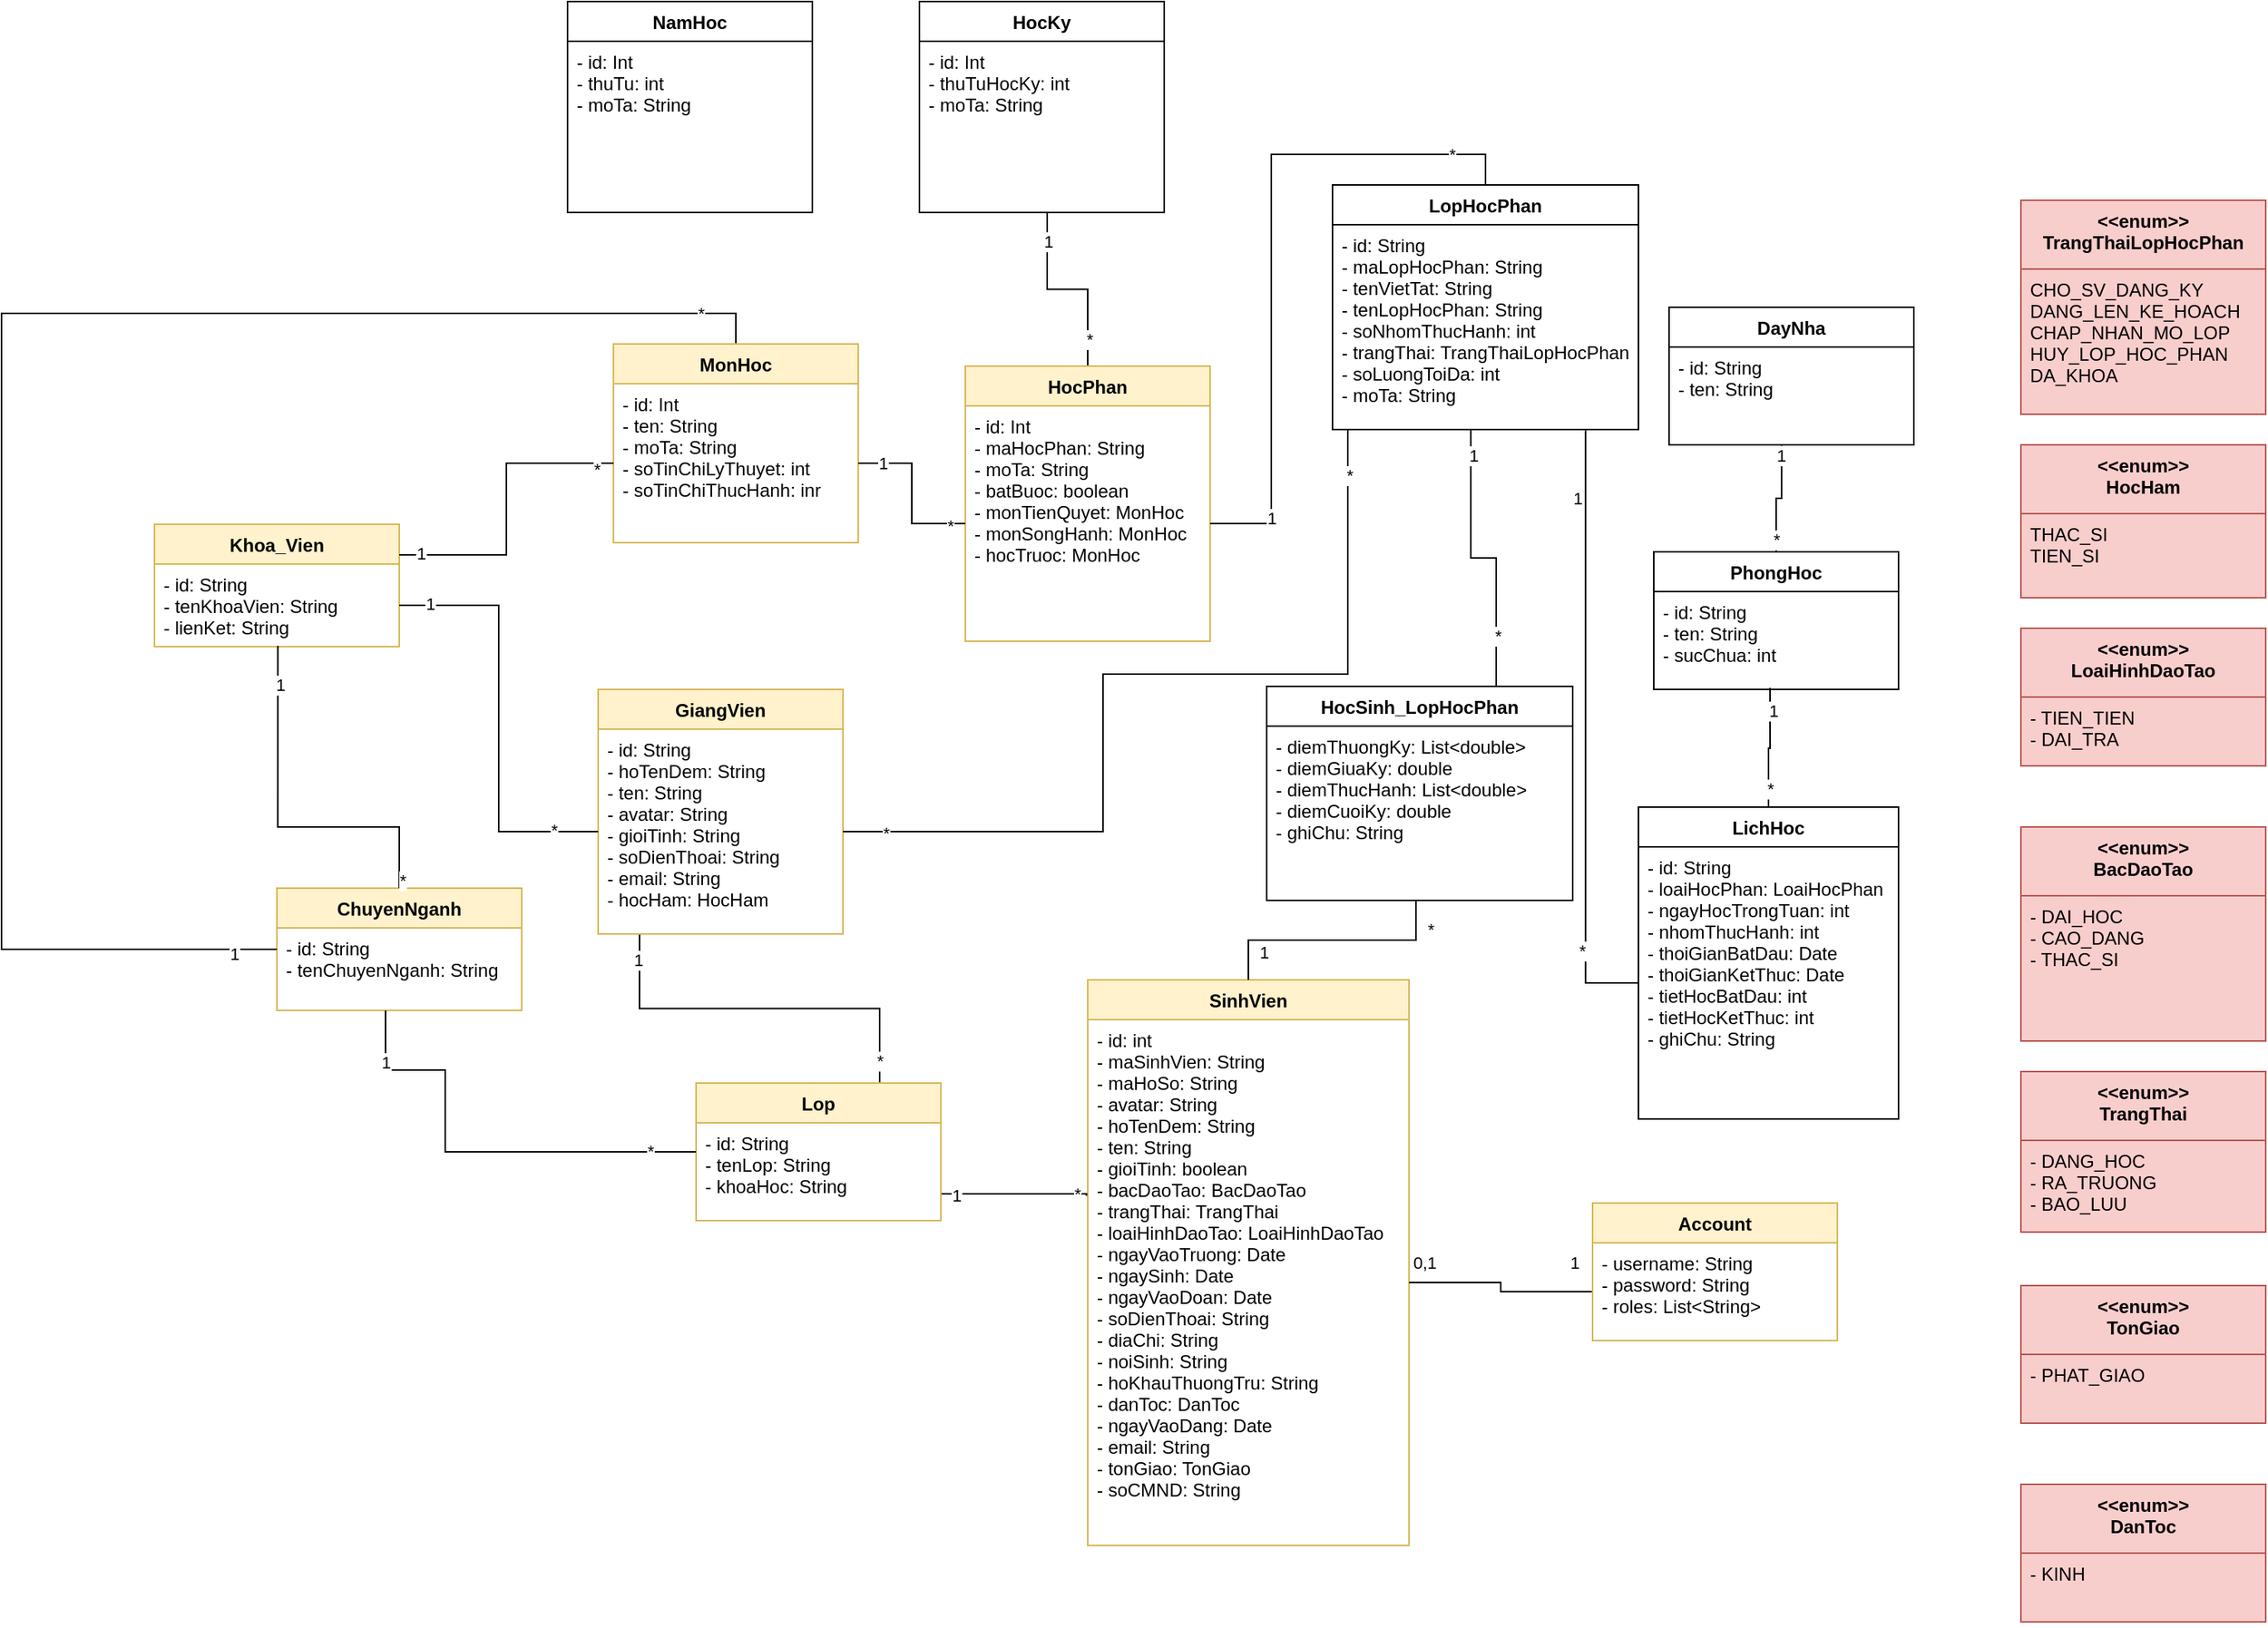 <mxfile version="15.9.6" type="github">
  <diagram id="Yj6DFzL0j5Qf95JARL4s" name="Page-1">
    <mxGraphModel dx="2249" dy="1967" grid="1" gridSize="10" guides="1" tooltips="1" connect="1" arrows="1" fold="1" page="1" pageScale="1" pageWidth="827" pageHeight="1169" math="0" shadow="0">
      <root>
        <mxCell id="0" />
        <mxCell id="1" parent="0" />
        <mxCell id="6rRiFF-nvon5pC7xxNcr-5" value="SinhVien" style="swimlane;fontStyle=1;align=center;verticalAlign=top;childLayout=stackLayout;horizontal=1;startSize=26;horizontalStack=0;resizeParent=1;resizeParentMax=0;resizeLast=0;collapsible=1;marginBottom=0;fillColor=#fff2cc;strokeColor=#d6b656;" parent="1" vertex="1">
          <mxGeometry x="510" y="300" width="210" height="370" as="geometry" />
        </mxCell>
        <mxCell id="6rRiFF-nvon5pC7xxNcr-6" value="- id: int&#xa;- maSinhVien: String&#xa;- maHoSo: String&#xa;- avatar: String&#xa;- hoTenDem: String&#xa;- ten: String&#xa;- gioiTinh: boolean&#xa;- bacDaoTao: BacDaoTao&#xa;- trangThai: TrangThai&#xa;- loaiHinhDaoTao: LoaiHinhDaoTao&#xa;- ngayVaoTruong: Date&#xa;- ngaySinh: Date&#xa;- ngayVaoDoan: Date&#xa;- soDienThoai: String&#xa;- diaChi: String&#xa;- noiSinh: String&#xa;- hoKhauThuongTru: String&#xa;- danToc: DanToc&#xa;- ngayVaoDang: Date&#xa;- email: String&#xa;- tonGiao: TonGiao&#xa;- soCMND: String" style="text;strokeColor=none;fillColor=none;align=left;verticalAlign=top;spacingLeft=4;spacingRight=4;overflow=hidden;rotatable=0;points=[[0,0.5],[1,0.5]];portConstraint=eastwest;" parent="6rRiFF-nvon5pC7xxNcr-5" vertex="1">
          <mxGeometry y="26" width="210" height="344" as="geometry" />
        </mxCell>
        <mxCell id="6rRiFF-nvon5pC7xxNcr-9" value="Khoa_Vien" style="swimlane;fontStyle=1;align=center;verticalAlign=top;childLayout=stackLayout;horizontal=1;startSize=26;horizontalStack=0;resizeParent=1;resizeParentMax=0;resizeLast=0;collapsible=1;marginBottom=0;fillColor=#fff2cc;strokeColor=#d6b656;" parent="1" vertex="1">
          <mxGeometry x="-100" y="2" width="160" height="80" as="geometry" />
        </mxCell>
        <mxCell id="6rRiFF-nvon5pC7xxNcr-10" value="- id: String&#xa;- tenKhoaVien: String&#xa;- lienKet: String" style="text;strokeColor=none;fillColor=none;align=left;verticalAlign=top;spacingLeft=4;spacingRight=4;overflow=hidden;rotatable=0;points=[[0,0.5],[1,0.5]];portConstraint=eastwest;" parent="6rRiFF-nvon5pC7xxNcr-9" vertex="1">
          <mxGeometry y="26" width="160" height="54" as="geometry" />
        </mxCell>
        <mxCell id="6rRiFF-nvon5pC7xxNcr-13" value="ChuyenNganh" style="swimlane;fontStyle=1;align=center;verticalAlign=top;childLayout=stackLayout;horizontal=1;startSize=26;horizontalStack=0;resizeParent=1;resizeParentMax=0;resizeLast=0;collapsible=1;marginBottom=0;fillColor=#fff2cc;strokeColor=#d6b656;" parent="1" vertex="1">
          <mxGeometry x="-20" y="240" width="160" height="80" as="geometry" />
        </mxCell>
        <mxCell id="6rRiFF-nvon5pC7xxNcr-14" value="- id: String&#xa;- tenChuyenNganh: String" style="text;strokeColor=none;fillColor=none;align=left;verticalAlign=top;spacingLeft=4;spacingRight=4;overflow=hidden;rotatable=0;points=[[0,0.5],[1,0.5]];portConstraint=eastwest;" parent="6rRiFF-nvon5pC7xxNcr-13" vertex="1">
          <mxGeometry y="26" width="160" height="54" as="geometry" />
        </mxCell>
        <mxCell id="6rRiFF-nvon5pC7xxNcr-17" style="edgeStyle=orthogonalEdgeStyle;rounded=0;orthogonalLoop=1;jettySize=auto;html=1;endArrow=none;endFill=0;exitX=-0.004;exitY=0.335;exitDx=0;exitDy=0;exitPerimeter=0;" parent="1" source="6rRiFF-nvon5pC7xxNcr-6" target="6rRiFF-nvon5pC7xxNcr-30" edge="1">
          <mxGeometry relative="1" as="geometry">
            <mxPoint x="200" y="440" as="targetPoint" />
            <Array as="points">
              <mxPoint x="509" y="440" />
              <mxPoint x="402" y="440" />
              <mxPoint x="402" y="436" />
            </Array>
          </mxGeometry>
        </mxCell>
        <mxCell id="6rRiFF-nvon5pC7xxNcr-19" value="*" style="edgeLabel;html=1;align=center;verticalAlign=middle;resizable=0;points=[];" parent="6rRiFF-nvon5pC7xxNcr-17" vertex="1" connectable="0">
          <mxGeometry x="-0.831" relative="1" as="geometry">
            <mxPoint as="offset" />
          </mxGeometry>
        </mxCell>
        <mxCell id="6rRiFF-nvon5pC7xxNcr-21" value="1" style="edgeLabel;html=1;align=center;verticalAlign=middle;resizable=0;points=[];" parent="6rRiFF-nvon5pC7xxNcr-17" vertex="1" connectable="0">
          <mxGeometry x="0.798" y="1" relative="1" as="geometry">
            <mxPoint as="offset" />
          </mxGeometry>
        </mxCell>
        <mxCell id="6rRiFF-nvon5pC7xxNcr-18" style="edgeStyle=orthogonalEdgeStyle;rounded=0;orthogonalLoop=1;jettySize=auto;html=1;exitX=0.5;exitY=0;exitDx=0;exitDy=0;endArrow=none;endFill=0;entryX=0.504;entryY=0.991;entryDx=0;entryDy=0;entryPerimeter=0;" parent="1" source="6rRiFF-nvon5pC7xxNcr-13" target="6rRiFF-nvon5pC7xxNcr-10" edge="1">
          <mxGeometry relative="1" as="geometry">
            <mxPoint x="70" y="150" as="targetPoint" />
            <Array as="points">
              <mxPoint x="60" y="200" />
              <mxPoint x="-19" y="200" />
            </Array>
          </mxGeometry>
        </mxCell>
        <mxCell id="6rRiFF-nvon5pC7xxNcr-22" value="1" style="edgeLabel;html=1;align=center;verticalAlign=middle;resizable=0;points=[];" parent="6rRiFF-nvon5pC7xxNcr-18" vertex="1" connectable="0">
          <mxGeometry x="0.785" y="-1" relative="1" as="geometry">
            <mxPoint as="offset" />
          </mxGeometry>
        </mxCell>
        <mxCell id="6rRiFF-nvon5pC7xxNcr-24" value="*" style="edgeLabel;html=1;align=center;verticalAlign=middle;resizable=0;points=[];" parent="6rRiFF-nvon5pC7xxNcr-18" vertex="1" connectable="0">
          <mxGeometry x="-0.884" y="1" relative="1" as="geometry">
            <mxPoint x="3" y="9" as="offset" />
          </mxGeometry>
        </mxCell>
        <mxCell id="6rRiFF-nvon5pC7xxNcr-45" style="edgeStyle=orthogonalEdgeStyle;rounded=0;orthogonalLoop=1;jettySize=auto;html=1;exitX=0.452;exitY=0.999;exitDx=0;exitDy=0;entryX=0.75;entryY=0;entryDx=0;entryDy=0;endArrow=none;endFill=0;exitPerimeter=0;" parent="1" source="6rRiFF-nvon5pC7xxNcr-27" target="6rRiFF-nvon5pC7xxNcr-41" edge="1">
          <mxGeometry relative="1" as="geometry">
            <mxPoint x="778.8" y="-25.012" as="sourcePoint" />
          </mxGeometry>
        </mxCell>
        <mxCell id="6rRiFF-nvon5pC7xxNcr-49" value="*" style="edgeLabel;html=1;align=center;verticalAlign=middle;resizable=0;points=[];" parent="6rRiFF-nvon5pC7xxNcr-45" vertex="1" connectable="0">
          <mxGeometry x="0.635" y="1" relative="1" as="geometry">
            <mxPoint as="offset" />
          </mxGeometry>
        </mxCell>
        <mxCell id="6rRiFF-nvon5pC7xxNcr-51" value="1" style="edgeLabel;html=1;align=center;verticalAlign=middle;resizable=0;points=[];" parent="6rRiFF-nvon5pC7xxNcr-45" vertex="1" connectable="0">
          <mxGeometry x="-0.819" y="1" relative="1" as="geometry">
            <mxPoint as="offset" />
          </mxGeometry>
        </mxCell>
        <mxCell id="6rRiFF-nvon5pC7xxNcr-26" value="LopHocPhan" style="swimlane;fontStyle=1;align=center;verticalAlign=top;childLayout=stackLayout;horizontal=1;startSize=26;horizontalStack=0;resizeParent=1;resizeParentMax=0;resizeLast=0;collapsible=1;marginBottom=0;" parent="1" vertex="1">
          <mxGeometry x="670" y="-220" width="200" height="160" as="geometry" />
        </mxCell>
        <mxCell id="6rRiFF-nvon5pC7xxNcr-27" value="- id: String&#xa;- maLopHocPhan: String&#xa;- tenVietTat: String&#xa;- tenLopHocPhan: String&#xa;- soNhomThucHanh: int&#xa;- trangThai: TrangThaiLopHocPhan&#xa;- soLuongToiDa: int&#xa;- moTa: String" style="text;strokeColor=none;fillColor=none;align=left;verticalAlign=top;spacingLeft=4;spacingRight=4;overflow=hidden;rotatable=0;points=[[0,0.5],[1,0.5]];portConstraint=eastwest;" parent="6rRiFF-nvon5pC7xxNcr-26" vertex="1">
          <mxGeometry y="26" width="200" height="134" as="geometry" />
        </mxCell>
        <mxCell id="6rRiFF-nvon5pC7xxNcr-180" style="edgeStyle=orthogonalEdgeStyle;rounded=0;orthogonalLoop=1;jettySize=auto;html=1;exitX=0.75;exitY=0;exitDx=0;exitDy=0;entryX=0.169;entryY=1.004;entryDx=0;entryDy=0;entryPerimeter=0;endArrow=none;endFill=0;" parent="1" source="6rRiFF-nvon5pC7xxNcr-30" target="6rRiFF-nvon5pC7xxNcr-75" edge="1">
          <mxGeometry relative="1" as="geometry" />
        </mxCell>
        <mxCell id="6rRiFF-nvon5pC7xxNcr-181" value="1" style="edgeLabel;html=1;align=center;verticalAlign=middle;resizable=0;points=[];" parent="6rRiFF-nvon5pC7xxNcr-180" vertex="1" connectable="0">
          <mxGeometry x="0.872" y="1" relative="1" as="geometry">
            <mxPoint as="offset" />
          </mxGeometry>
        </mxCell>
        <mxCell id="6rRiFF-nvon5pC7xxNcr-182" value="*" style="edgeLabel;html=1;align=center;verticalAlign=middle;resizable=0;points=[];" parent="6rRiFF-nvon5pC7xxNcr-180" vertex="1" connectable="0">
          <mxGeometry x="-0.886" relative="1" as="geometry">
            <mxPoint as="offset" />
          </mxGeometry>
        </mxCell>
        <mxCell id="6rRiFF-nvon5pC7xxNcr-30" value="Lop" style="swimlane;fontStyle=1;align=center;verticalAlign=top;childLayout=stackLayout;horizontal=1;startSize=26;horizontalStack=0;resizeParent=1;resizeParentMax=0;resizeLast=0;collapsible=1;marginBottom=0;fillColor=#fff2cc;strokeColor=#d6b656;" parent="1" vertex="1">
          <mxGeometry x="254" y="367.5" width="160" height="90" as="geometry" />
        </mxCell>
        <mxCell id="6rRiFF-nvon5pC7xxNcr-31" value="- id: String&#xa;- tenLop: String&#xa;- khoaHoc: String" style="text;strokeColor=none;fillColor=none;align=left;verticalAlign=top;spacingLeft=4;spacingRight=4;overflow=hidden;rotatable=0;points=[[0,0.5],[1,0.5]];portConstraint=eastwest;" parent="6rRiFF-nvon5pC7xxNcr-30" vertex="1">
          <mxGeometry y="26" width="160" height="64" as="geometry" />
        </mxCell>
        <mxCell id="6rRiFF-nvon5pC7xxNcr-34" style="edgeStyle=orthogonalEdgeStyle;rounded=0;orthogonalLoop=1;jettySize=auto;html=1;endArrow=none;endFill=0;" parent="1" source="6rRiFF-nvon5pC7xxNcr-30" target="6rRiFF-nvon5pC7xxNcr-13" edge="1">
          <mxGeometry relative="1" as="geometry">
            <mxPoint x="70.08" y="323.998" as="targetPoint" />
            <Array as="points">
              <mxPoint x="90" y="413" />
              <mxPoint x="90" y="359" />
              <mxPoint x="51" y="359" />
            </Array>
          </mxGeometry>
        </mxCell>
        <mxCell id="6rRiFF-nvon5pC7xxNcr-62" value="1" style="edgeLabel;html=1;align=center;verticalAlign=middle;resizable=0;points=[];" parent="6rRiFF-nvon5pC7xxNcr-34" vertex="1" connectable="0">
          <mxGeometry x="0.773" relative="1" as="geometry">
            <mxPoint as="offset" />
          </mxGeometry>
        </mxCell>
        <mxCell id="6rRiFF-nvon5pC7xxNcr-63" value="*" style="edgeLabel;html=1;align=center;verticalAlign=middle;resizable=0;points=[];" parent="6rRiFF-nvon5pC7xxNcr-34" vertex="1" connectable="0">
          <mxGeometry x="-0.798" y="-1" relative="1" as="geometry">
            <mxPoint as="offset" />
          </mxGeometry>
        </mxCell>
        <mxCell id="6rRiFF-nvon5pC7xxNcr-41" value="HocSinh_LopHocPhan" style="swimlane;fontStyle=1;align=center;verticalAlign=top;childLayout=stackLayout;horizontal=1;startSize=26;horizontalStack=0;resizeParent=1;resizeParentMax=0;resizeLast=0;collapsible=1;marginBottom=0;" parent="1" vertex="1">
          <mxGeometry x="627" y="108" width="200" height="140" as="geometry" />
        </mxCell>
        <mxCell id="6rRiFF-nvon5pC7xxNcr-42" value="- diemThuongKy: List&lt;double&gt;&#xa;- diemGiuaKy: double&#xa;- diemThucHanh: List&lt;double&gt;&#xa;- diemCuoiKy: double&#xa;- ghiChu: String" style="text;strokeColor=none;fillColor=none;align=left;verticalAlign=top;spacingLeft=4;spacingRight=4;overflow=hidden;rotatable=0;points=[[0,0.5],[1,0.5]];portConstraint=eastwest;" parent="6rRiFF-nvon5pC7xxNcr-41" vertex="1">
          <mxGeometry y="26" width="200" height="114" as="geometry" />
        </mxCell>
        <mxCell id="6rRiFF-nvon5pC7xxNcr-46" style="edgeStyle=orthogonalEdgeStyle;rounded=0;orthogonalLoop=1;jettySize=auto;html=1;exitX=0.5;exitY=0;exitDx=0;exitDy=0;entryX=0.488;entryY=1;entryDx=0;entryDy=0;endArrow=none;endFill=0;entryPerimeter=0;" parent="1" source="6rRiFF-nvon5pC7xxNcr-5" target="6rRiFF-nvon5pC7xxNcr-42" edge="1">
          <mxGeometry relative="1" as="geometry">
            <mxPoint x="690.56" y="376.338" as="targetPoint" />
          </mxGeometry>
        </mxCell>
        <mxCell id="6rRiFF-nvon5pC7xxNcr-47" value="1" style="edgeLabel;html=1;align=center;verticalAlign=middle;resizable=0;points=[];" parent="6rRiFF-nvon5pC7xxNcr-46" vertex="1" connectable="0">
          <mxGeometry x="-0.837" y="-2" relative="1" as="geometry">
            <mxPoint x="8" y="-5" as="offset" />
          </mxGeometry>
        </mxCell>
        <mxCell id="6rRiFF-nvon5pC7xxNcr-48" value="*" style="edgeLabel;html=1;align=center;verticalAlign=middle;resizable=0;points=[];" parent="6rRiFF-nvon5pC7xxNcr-46" vertex="1" connectable="0">
          <mxGeometry x="0.763" y="-1" relative="1" as="geometry">
            <mxPoint x="8" as="offset" />
          </mxGeometry>
        </mxCell>
        <mxCell id="e1Qm83fW47Yurqnz3UIc-4" style="edgeStyle=orthogonalEdgeStyle;rounded=0;orthogonalLoop=1;jettySize=auto;html=1;exitX=0.5;exitY=0;exitDx=0;exitDy=0;endArrow=none;endFill=0;" edge="1" parent="1" source="6rRiFF-nvon5pC7xxNcr-52" target="6rRiFF-nvon5pC7xxNcr-13">
          <mxGeometry relative="1" as="geometry">
            <Array as="points">
              <mxPoint x="280" y="-136" />
              <mxPoint x="-200" y="-136" />
              <mxPoint x="-200" y="280" />
            </Array>
          </mxGeometry>
        </mxCell>
        <mxCell id="e1Qm83fW47Yurqnz3UIc-5" value="1" style="edgeLabel;html=1;align=center;verticalAlign=middle;resizable=0;points=[];" vertex="1" connectable="0" parent="e1Qm83fW47Yurqnz3UIc-4">
          <mxGeometry x="0.949" y="-3" relative="1" as="geometry">
            <mxPoint as="offset" />
          </mxGeometry>
        </mxCell>
        <mxCell id="e1Qm83fW47Yurqnz3UIc-6" value="*" style="edgeLabel;html=1;align=center;verticalAlign=middle;resizable=0;points=[];" vertex="1" connectable="0" parent="e1Qm83fW47Yurqnz3UIc-4">
          <mxGeometry x="-0.921" relative="1" as="geometry">
            <mxPoint as="offset" />
          </mxGeometry>
        </mxCell>
        <mxCell id="6rRiFF-nvon5pC7xxNcr-52" value="MonHoc" style="swimlane;fontStyle=1;align=center;verticalAlign=top;childLayout=stackLayout;horizontal=1;startSize=26;horizontalStack=0;resizeParent=1;resizeParentMax=0;resizeLast=0;collapsible=1;marginBottom=0;fillColor=#fff2cc;strokeColor=#d6b656;" parent="1" vertex="1">
          <mxGeometry x="200" y="-116" width="160" height="130" as="geometry" />
        </mxCell>
        <mxCell id="6rRiFF-nvon5pC7xxNcr-53" value="- id: Int&#xa;- ten: String&#xa;- moTa: String&#xa;- soTinChiLyThuyet: int&#xa;- soTinChiThucHanh: inr" style="text;strokeColor=none;fillColor=none;align=left;verticalAlign=top;spacingLeft=4;spacingRight=4;overflow=hidden;rotatable=0;points=[[0,0.5],[1,0.5]];portConstraint=eastwest;" parent="6rRiFF-nvon5pC7xxNcr-52" vertex="1">
          <mxGeometry y="26" width="160" height="104" as="geometry" />
        </mxCell>
        <mxCell id="6rRiFF-nvon5pC7xxNcr-64" value="HocKy" style="swimlane;fontStyle=1;align=center;verticalAlign=top;childLayout=stackLayout;horizontal=1;startSize=26;horizontalStack=0;resizeParent=1;resizeParentMax=0;resizeLast=0;collapsible=1;marginBottom=0;" parent="1" vertex="1">
          <mxGeometry x="400" y="-340" width="160" height="138" as="geometry" />
        </mxCell>
        <mxCell id="6rRiFF-nvon5pC7xxNcr-65" value="- id: Int&#xa;- thuTuHocKy: int&#xa;- moTa: String" style="text;strokeColor=none;fillColor=none;align=left;verticalAlign=top;spacingLeft=4;spacingRight=4;overflow=hidden;rotatable=0;points=[[0,0.5],[1,0.5]];portConstraint=eastwest;" parent="6rRiFF-nvon5pC7xxNcr-64" vertex="1">
          <mxGeometry y="26" width="160" height="112" as="geometry" />
        </mxCell>
        <mxCell id="6rRiFF-nvon5pC7xxNcr-68" style="edgeStyle=orthogonalEdgeStyle;rounded=0;orthogonalLoop=1;jettySize=auto;html=1;exitX=0.5;exitY=0;exitDx=0;exitDy=0;entryX=0.522;entryY=0.996;entryDx=0;entryDy=0;endArrow=none;endFill=0;entryPerimeter=0;" parent="1" source="6rRiFF-nvon5pC7xxNcr-151" target="6rRiFF-nvon5pC7xxNcr-65" edge="1">
          <mxGeometry relative="1" as="geometry">
            <mxPoint x="497.12" y="-168.494" as="targetPoint" />
          </mxGeometry>
        </mxCell>
        <mxCell id="6rRiFF-nvon5pC7xxNcr-69" value="*" style="edgeLabel;html=1;align=center;verticalAlign=middle;resizable=0;points=[];" parent="6rRiFF-nvon5pC7xxNcr-68" vertex="1" connectable="0">
          <mxGeometry x="-0.717" y="-1" relative="1" as="geometry">
            <mxPoint as="offset" />
          </mxGeometry>
        </mxCell>
        <mxCell id="6rRiFF-nvon5pC7xxNcr-70" value="1" style="edgeLabel;html=1;align=center;verticalAlign=middle;resizable=0;points=[];" parent="6rRiFF-nvon5pC7xxNcr-68" vertex="1" connectable="0">
          <mxGeometry x="0.696" relative="1" as="geometry">
            <mxPoint as="offset" />
          </mxGeometry>
        </mxCell>
        <mxCell id="6rRiFF-nvon5pC7xxNcr-74" value="GiangVien" style="swimlane;fontStyle=1;align=center;verticalAlign=top;childLayout=stackLayout;horizontal=1;startSize=26;horizontalStack=0;resizeParent=1;resizeParentMax=0;resizeLast=0;collapsible=1;marginBottom=0;fillColor=#fff2cc;strokeColor=#d6b656;" parent="1" vertex="1">
          <mxGeometry x="190" y="110" width="160" height="160" as="geometry" />
        </mxCell>
        <mxCell id="6rRiFF-nvon5pC7xxNcr-75" value="- id: String&#xa;- hoTenDem: String&#xa;- ten: String&#xa;- avatar: String&#xa;- gioiTinh: String&#xa;- soDienThoai: String&#xa;- email: String&#xa;- hocHam: HocHam" style="text;strokeColor=none;fillColor=none;align=left;verticalAlign=top;spacingLeft=4;spacingRight=4;overflow=hidden;rotatable=0;points=[[0,0.5],[1,0.5]];portConstraint=eastwest;" parent="6rRiFF-nvon5pC7xxNcr-74" vertex="1">
          <mxGeometry y="26" width="160" height="134" as="geometry" />
        </mxCell>
        <mxCell id="6rRiFF-nvon5pC7xxNcr-78" style="edgeStyle=orthogonalEdgeStyle;rounded=0;orthogonalLoop=1;jettySize=auto;html=1;exitX=0;exitY=0.5;exitDx=0;exitDy=0;entryX=1;entryY=0.5;entryDx=0;entryDy=0;endArrow=none;endFill=0;" parent="1" source="6rRiFF-nvon5pC7xxNcr-75" target="6rRiFF-nvon5pC7xxNcr-10" edge="1">
          <mxGeometry relative="1" as="geometry">
            <mxPoint x="150" y="143" as="targetPoint" />
          </mxGeometry>
        </mxCell>
        <mxCell id="6rRiFF-nvon5pC7xxNcr-79" value="1" style="edgeLabel;html=1;align=center;verticalAlign=middle;resizable=0;points=[];" parent="6rRiFF-nvon5pC7xxNcr-78" vertex="1" connectable="0">
          <mxGeometry x="0.855" y="-1" relative="1" as="geometry">
            <mxPoint as="offset" />
          </mxGeometry>
        </mxCell>
        <mxCell id="6rRiFF-nvon5pC7xxNcr-80" value="*" style="edgeLabel;html=1;align=center;verticalAlign=middle;resizable=0;points=[];" parent="6rRiFF-nvon5pC7xxNcr-78" vertex="1" connectable="0">
          <mxGeometry x="-0.79" y="-1" relative="1" as="geometry">
            <mxPoint as="offset" />
          </mxGeometry>
        </mxCell>
        <mxCell id="6rRiFF-nvon5pC7xxNcr-95" style="edgeStyle=orthogonalEdgeStyle;rounded=0;orthogonalLoop=1;jettySize=auto;html=1;exitX=0;exitY=0.5;exitDx=0;exitDy=0;entryX=1;entryY=0.5;entryDx=0;entryDy=0;endArrow=none;endFill=0;" parent="1" source="6rRiFF-nvon5pC7xxNcr-92" target="6rRiFF-nvon5pC7xxNcr-6" edge="1">
          <mxGeometry relative="1" as="geometry" />
        </mxCell>
        <mxCell id="6rRiFF-nvon5pC7xxNcr-102" value="1" style="edgeLabel;html=1;align=center;verticalAlign=middle;resizable=0;points=[];" parent="6rRiFF-nvon5pC7xxNcr-95" vertex="1" connectable="0">
          <mxGeometry x="-0.894" y="2" relative="1" as="geometry">
            <mxPoint x="-6" y="-21" as="offset" />
          </mxGeometry>
        </mxCell>
        <mxCell id="6rRiFF-nvon5pC7xxNcr-103" value="0,1" style="edgeLabel;html=1;align=center;verticalAlign=middle;resizable=0;points=[];" parent="6rRiFF-nvon5pC7xxNcr-95" vertex="1" connectable="0">
          <mxGeometry x="0.944" y="-2" relative="1" as="geometry">
            <mxPoint x="6" y="-11" as="offset" />
          </mxGeometry>
        </mxCell>
        <mxCell id="6rRiFF-nvon5pC7xxNcr-91" value="Account" style="swimlane;fontStyle=1;align=center;verticalAlign=top;childLayout=stackLayout;horizontal=1;startSize=26;horizontalStack=0;resizeParent=1;resizeParentMax=0;resizeLast=0;collapsible=1;marginBottom=0;fillColor=#fff2cc;strokeColor=#d6b656;" parent="1" vertex="1">
          <mxGeometry x="840" y="446" width="160" height="90" as="geometry" />
        </mxCell>
        <mxCell id="6rRiFF-nvon5pC7xxNcr-92" value="- username: String&#xa;- password: String&#xa;- roles: List&lt;String&gt;" style="text;strokeColor=none;fillColor=none;align=left;verticalAlign=top;spacingLeft=4;spacingRight=4;overflow=hidden;rotatable=0;points=[[0,0.5],[1,0.5]];portConstraint=eastwest;" parent="6rRiFF-nvon5pC7xxNcr-91" vertex="1">
          <mxGeometry y="26" width="160" height="64" as="geometry" />
        </mxCell>
        <mxCell id="6rRiFF-nvon5pC7xxNcr-168" style="edgeStyle=orthogonalEdgeStyle;rounded=0;orthogonalLoop=1;jettySize=auto;html=1;exitX=0.5;exitY=0;exitDx=0;exitDy=0;entryX=0.475;entryY=0.984;entryDx=0;entryDy=0;entryPerimeter=0;endArrow=none;endFill=0;" parent="1" source="6rRiFF-nvon5pC7xxNcr-104" target="6rRiFF-nvon5pC7xxNcr-165" edge="1">
          <mxGeometry relative="1" as="geometry" />
        </mxCell>
        <mxCell id="6rRiFF-nvon5pC7xxNcr-169" value="1" style="edgeLabel;html=1;align=center;verticalAlign=middle;resizable=0;points=[];" parent="6rRiFF-nvon5pC7xxNcr-168" vertex="1" connectable="0">
          <mxGeometry x="0.632" y="-2" relative="1" as="geometry">
            <mxPoint as="offset" />
          </mxGeometry>
        </mxCell>
        <mxCell id="6rRiFF-nvon5pC7xxNcr-170" value="*" style="edgeLabel;html=1;align=center;verticalAlign=middle;resizable=0;points=[];" parent="6rRiFF-nvon5pC7xxNcr-168" vertex="1" connectable="0">
          <mxGeometry x="-0.683" y="-1" relative="1" as="geometry">
            <mxPoint as="offset" />
          </mxGeometry>
        </mxCell>
        <mxCell id="6rRiFF-nvon5pC7xxNcr-104" value="LichHoc" style="swimlane;fontStyle=1;align=center;verticalAlign=top;childLayout=stackLayout;horizontal=1;startSize=26;horizontalStack=0;resizeParent=1;resizeParentMax=0;resizeLast=0;collapsible=1;marginBottom=0;" parent="1" vertex="1">
          <mxGeometry x="870" y="187" width="170" height="204" as="geometry" />
        </mxCell>
        <mxCell id="6rRiFF-nvon5pC7xxNcr-105" value="- id: String&#xa;- loaiHocPhan: LoaiHocPhan&#xa;- ngayHocTrongTuan: int&#xa;- nhomThucHanh: int&#xa;- thoiGianBatDau: Date&#xa;- thoiGianKetThuc: Date&#xa;- tietHocBatDau: int&#xa;- tietHocKetThuc: int&#xa;- ghiChu: String" style="text;strokeColor=none;fillColor=none;align=left;verticalAlign=top;spacingLeft=4;spacingRight=4;overflow=hidden;rotatable=0;points=[[0,0.5],[1,0.5]];portConstraint=eastwest;" parent="6rRiFF-nvon5pC7xxNcr-104" vertex="1">
          <mxGeometry y="26" width="170" height="178" as="geometry" />
        </mxCell>
        <mxCell id="6rRiFF-nvon5pC7xxNcr-108" style="edgeStyle=orthogonalEdgeStyle;rounded=0;orthogonalLoop=1;jettySize=auto;html=1;exitX=0;exitY=0.5;exitDx=0;exitDy=0;entryX=0.827;entryY=1.005;entryDx=0;entryDy=0;endArrow=none;endFill=0;entryPerimeter=0;" parent="1" source="6rRiFF-nvon5pC7xxNcr-105" target="6rRiFF-nvon5pC7xxNcr-27" edge="1">
          <mxGeometry relative="1" as="geometry">
            <mxPoint x="870" y="-39.0" as="targetPoint" />
          </mxGeometry>
        </mxCell>
        <mxCell id="6rRiFF-nvon5pC7xxNcr-109" value="1" style="edgeLabel;html=1;align=center;verticalAlign=middle;resizable=0;points=[];" parent="6rRiFF-nvon5pC7xxNcr-108" vertex="1" connectable="0">
          <mxGeometry x="0.779" y="5" relative="1" as="geometry">
            <mxPoint x="-1" as="offset" />
          </mxGeometry>
        </mxCell>
        <mxCell id="6rRiFF-nvon5pC7xxNcr-110" value="*" style="edgeLabel;html=1;align=center;verticalAlign=middle;resizable=0;points=[];" parent="6rRiFF-nvon5pC7xxNcr-108" vertex="1" connectable="0">
          <mxGeometry x="-0.717" y="4" relative="1" as="geometry">
            <mxPoint x="1" as="offset" />
          </mxGeometry>
        </mxCell>
        <mxCell id="6rRiFF-nvon5pC7xxNcr-126" value="&lt;&lt;enum&gt;&gt;&#xa;BacDaoTao" style="swimlane;fontStyle=1;align=center;verticalAlign=top;childLayout=stackLayout;horizontal=1;startSize=45;horizontalStack=0;resizeParent=1;resizeParentMax=0;resizeLast=0;collapsible=1;marginBottom=0;fillColor=#f8cecc;strokeColor=#b85450;" parent="1" vertex="1">
          <mxGeometry x="1120" y="200" width="160" height="140" as="geometry" />
        </mxCell>
        <mxCell id="6rRiFF-nvon5pC7xxNcr-127" value="- DAI_HOC&#xa;- CAO_DANG&#xa;- THAC_SI" style="text;strokeColor=#b85450;fillColor=#f8cecc;align=left;verticalAlign=top;spacingLeft=4;spacingRight=4;overflow=hidden;rotatable=0;points=[[0,0.5],[1,0.5]];portConstraint=eastwest;" parent="6rRiFF-nvon5pC7xxNcr-126" vertex="1">
          <mxGeometry y="45" width="160" height="95" as="geometry" />
        </mxCell>
        <mxCell id="6rRiFF-nvon5pC7xxNcr-130" value="&lt;&lt;enum&gt;&gt;&#xa;LoaiHinhDaoTao" style="swimlane;fontStyle=1;align=center;verticalAlign=top;childLayout=stackLayout;horizontal=1;startSize=45;horizontalStack=0;resizeParent=1;resizeParentMax=0;resizeLast=0;collapsible=1;marginBottom=0;fillColor=#f8cecc;strokeColor=#b85450;" parent="1" vertex="1">
          <mxGeometry x="1120" y="70" width="160" height="90" as="geometry" />
        </mxCell>
        <mxCell id="6rRiFF-nvon5pC7xxNcr-131" value="- TIEN_TIEN&#xa;- DAI_TRA" style="text;strokeColor=#b85450;fillColor=#f8cecc;align=left;verticalAlign=top;spacingLeft=4;spacingRight=4;overflow=hidden;rotatable=0;points=[[0,0.5],[1,0.5]];portConstraint=eastwest;" parent="6rRiFF-nvon5pC7xxNcr-130" vertex="1">
          <mxGeometry y="45" width="160" height="45" as="geometry" />
        </mxCell>
        <mxCell id="6rRiFF-nvon5pC7xxNcr-132" value="&lt;&lt;enum&gt;&gt;&#xa;TrangThai" style="swimlane;fontStyle=1;align=center;verticalAlign=top;childLayout=stackLayout;horizontal=1;startSize=45;horizontalStack=0;resizeParent=1;resizeParentMax=0;resizeLast=0;collapsible=1;marginBottom=0;fillColor=#f8cecc;strokeColor=#b85450;" parent="1" vertex="1">
          <mxGeometry x="1120" y="360" width="160" height="105" as="geometry" />
        </mxCell>
        <mxCell id="6rRiFF-nvon5pC7xxNcr-133" value="- DANG_HOC&#xa;- RA_TRUONG&#xa;- BAO_LUU" style="text;strokeColor=#b85450;fillColor=#f8cecc;align=left;verticalAlign=top;spacingLeft=4;spacingRight=4;overflow=hidden;rotatable=0;points=[[0,0.5],[1,0.5]];portConstraint=eastwest;" parent="6rRiFF-nvon5pC7xxNcr-132" vertex="1">
          <mxGeometry y="45" width="160" height="60" as="geometry" />
        </mxCell>
        <mxCell id="6rRiFF-nvon5pC7xxNcr-143" value="&lt;&lt;enum&gt;&gt;&#xa;DanToc" style="swimlane;fontStyle=1;align=center;verticalAlign=top;childLayout=stackLayout;horizontal=1;startSize=45;horizontalStack=0;resizeParent=1;resizeParentMax=0;resizeLast=0;collapsible=1;marginBottom=0;fillColor=#f8cecc;strokeColor=#b85450;" parent="1" vertex="1">
          <mxGeometry x="1120" y="630" width="160" height="90" as="geometry" />
        </mxCell>
        <mxCell id="6rRiFF-nvon5pC7xxNcr-144" value="- KINH" style="text;strokeColor=#b85450;fillColor=#f8cecc;align=left;verticalAlign=top;spacingLeft=4;spacingRight=4;overflow=hidden;rotatable=0;points=[[0,0.5],[1,0.5]];portConstraint=eastwest;" parent="6rRiFF-nvon5pC7xxNcr-143" vertex="1">
          <mxGeometry y="45" width="160" height="45" as="geometry" />
        </mxCell>
        <mxCell id="6rRiFF-nvon5pC7xxNcr-145" value="&lt;&lt;enum&gt;&gt;&#xa;TonGiao" style="swimlane;fontStyle=1;align=center;verticalAlign=top;childLayout=stackLayout;horizontal=1;startSize=45;horizontalStack=0;resizeParent=1;resizeParentMax=0;resizeLast=0;collapsible=1;marginBottom=0;fillColor=#f8cecc;strokeColor=#b85450;" parent="1" vertex="1">
          <mxGeometry x="1120" y="500" width="160" height="90" as="geometry" />
        </mxCell>
        <mxCell id="6rRiFF-nvon5pC7xxNcr-146" value="- PHAT_GIAO" style="text;strokeColor=#b85450;fillColor=#f8cecc;align=left;verticalAlign=top;spacingLeft=4;spacingRight=4;overflow=hidden;rotatable=0;points=[[0,0.5],[1,0.5]];portConstraint=eastwest;" parent="6rRiFF-nvon5pC7xxNcr-145" vertex="1">
          <mxGeometry y="45" width="160" height="45" as="geometry" />
        </mxCell>
        <mxCell id="6rRiFF-nvon5pC7xxNcr-151" value="HocPhan" style="swimlane;fontStyle=1;align=center;verticalAlign=top;childLayout=stackLayout;horizontal=1;startSize=26;horizontalStack=0;resizeParent=1;resizeParentMax=0;resizeLast=0;collapsible=1;marginBottom=0;fillColor=#fff2cc;strokeColor=#d6b656;" parent="1" vertex="1">
          <mxGeometry x="430" y="-101.5" width="160" height="180" as="geometry" />
        </mxCell>
        <mxCell id="6rRiFF-nvon5pC7xxNcr-152" value="- id: Int&#xa;- maHocPhan: String&#xa;- moTa: String&#xa;- batBuoc: boolean&#xa;- monTienQuyet: MonHoc&#xa;- monSongHanh: MonHoc&#xa;- hocTruoc: MonHoc" style="text;strokeColor=none;fillColor=none;align=left;verticalAlign=top;spacingLeft=4;spacingRight=4;overflow=hidden;rotatable=0;points=[[0,0.5],[1,0.5]];portConstraint=eastwest;" parent="6rRiFF-nvon5pC7xxNcr-151" vertex="1">
          <mxGeometry y="26" width="160" height="154" as="geometry" />
        </mxCell>
        <mxCell id="6rRiFF-nvon5pC7xxNcr-155" style="edgeStyle=orthogonalEdgeStyle;rounded=0;orthogonalLoop=1;jettySize=auto;html=1;exitX=1;exitY=0.5;exitDx=0;exitDy=0;entryX=0;entryY=0.5;entryDx=0;entryDy=0;endArrow=none;endFill=0;" parent="1" source="6rRiFF-nvon5pC7xxNcr-53" target="6rRiFF-nvon5pC7xxNcr-152" edge="1">
          <mxGeometry relative="1" as="geometry" />
        </mxCell>
        <mxCell id="6rRiFF-nvon5pC7xxNcr-156" value="1" style="edgeLabel;html=1;align=center;verticalAlign=middle;resizable=0;points=[];" parent="6rRiFF-nvon5pC7xxNcr-155" vertex="1" connectable="0">
          <mxGeometry x="-0.715" relative="1" as="geometry">
            <mxPoint as="offset" />
          </mxGeometry>
        </mxCell>
        <mxCell id="6rRiFF-nvon5pC7xxNcr-157" value="*" style="edgeLabel;html=1;align=center;verticalAlign=middle;resizable=0;points=[];" parent="6rRiFF-nvon5pC7xxNcr-155" vertex="1" connectable="0">
          <mxGeometry x="0.808" y="-1" relative="1" as="geometry">
            <mxPoint as="offset" />
          </mxGeometry>
        </mxCell>
        <mxCell id="6rRiFF-nvon5pC7xxNcr-158" style="edgeStyle=orthogonalEdgeStyle;rounded=0;orthogonalLoop=1;jettySize=auto;html=1;exitX=1;exitY=0.5;exitDx=0;exitDy=0;entryX=0.5;entryY=0;entryDx=0;entryDy=0;endArrow=none;endFill=0;" parent="1" source="6rRiFF-nvon5pC7xxNcr-152" target="6rRiFF-nvon5pC7xxNcr-26" edge="1">
          <mxGeometry relative="1" as="geometry" />
        </mxCell>
        <mxCell id="6rRiFF-nvon5pC7xxNcr-159" value="1" style="edgeLabel;html=1;align=center;verticalAlign=middle;resizable=0;points=[];" parent="6rRiFF-nvon5pC7xxNcr-158" vertex="1" connectable="0">
          <mxGeometry x="-0.801" relative="1" as="geometry">
            <mxPoint as="offset" />
          </mxGeometry>
        </mxCell>
        <mxCell id="6rRiFF-nvon5pC7xxNcr-160" value="*" style="edgeLabel;html=1;align=center;verticalAlign=middle;resizable=0;points=[];" parent="6rRiFF-nvon5pC7xxNcr-158" vertex="1" connectable="0">
          <mxGeometry x="0.807" relative="1" as="geometry">
            <mxPoint as="offset" />
          </mxGeometry>
        </mxCell>
        <mxCell id="6rRiFF-nvon5pC7xxNcr-175" style="edgeStyle=orthogonalEdgeStyle;rounded=0;orthogonalLoop=1;jettySize=auto;html=1;exitX=0.5;exitY=0;exitDx=0;exitDy=0;entryX=0.46;entryY=1.011;entryDx=0;entryDy=0;entryPerimeter=0;endArrow=none;endFill=0;" parent="1" source="6rRiFF-nvon5pC7xxNcr-164" target="6rRiFF-nvon5pC7xxNcr-172" edge="1">
          <mxGeometry relative="1" as="geometry" />
        </mxCell>
        <mxCell id="6rRiFF-nvon5pC7xxNcr-176" value="1" style="edgeLabel;html=1;align=center;verticalAlign=middle;resizable=0;points=[];" parent="6rRiFF-nvon5pC7xxNcr-175" vertex="1" connectable="0">
          <mxGeometry x="0.839" y="1" relative="1" as="geometry">
            <mxPoint as="offset" />
          </mxGeometry>
        </mxCell>
        <mxCell id="6rRiFF-nvon5pC7xxNcr-177" value="*" style="edgeLabel;html=1;align=center;verticalAlign=middle;resizable=0;points=[];" parent="6rRiFF-nvon5pC7xxNcr-175" vertex="1" connectable="0">
          <mxGeometry x="-0.763" relative="1" as="geometry">
            <mxPoint as="offset" />
          </mxGeometry>
        </mxCell>
        <mxCell id="6rRiFF-nvon5pC7xxNcr-164" value="PhongHoc" style="swimlane;fontStyle=1;align=center;verticalAlign=top;childLayout=stackLayout;horizontal=1;startSize=26;horizontalStack=0;resizeParent=1;resizeParentMax=0;resizeLast=0;collapsible=1;marginBottom=0;" parent="1" vertex="1">
          <mxGeometry x="880" y="20" width="160" height="90" as="geometry" />
        </mxCell>
        <mxCell id="6rRiFF-nvon5pC7xxNcr-165" value="- id: String&#xa;- ten: String&#xa;- sucChua: int" style="text;strokeColor=none;fillColor=none;align=left;verticalAlign=top;spacingLeft=4;spacingRight=4;overflow=hidden;rotatable=0;points=[[0,0.5],[1,0.5]];portConstraint=eastwest;" parent="6rRiFF-nvon5pC7xxNcr-164" vertex="1">
          <mxGeometry y="26" width="160" height="64" as="geometry" />
        </mxCell>
        <mxCell id="6rRiFF-nvon5pC7xxNcr-171" value="DayNha" style="swimlane;fontStyle=1;align=center;verticalAlign=top;childLayout=stackLayout;horizontal=1;startSize=26;horizontalStack=0;resizeParent=1;resizeParentMax=0;resizeLast=0;collapsible=1;marginBottom=0;" parent="1" vertex="1">
          <mxGeometry x="890" y="-140" width="160" height="90" as="geometry" />
        </mxCell>
        <mxCell id="6rRiFF-nvon5pC7xxNcr-172" value="- id: String&#xa;- ten: String" style="text;strokeColor=none;fillColor=none;align=left;verticalAlign=top;spacingLeft=4;spacingRight=4;overflow=hidden;rotatable=0;points=[[0,0.5],[1,0.5]];portConstraint=eastwest;" parent="6rRiFF-nvon5pC7xxNcr-171" vertex="1">
          <mxGeometry y="26" width="160" height="64" as="geometry" />
        </mxCell>
        <mxCell id="6rRiFF-nvon5pC7xxNcr-178" value="&lt;&lt;enum&gt;&gt;&#xa;HocHam" style="swimlane;fontStyle=1;align=center;verticalAlign=top;childLayout=stackLayout;horizontal=1;startSize=45;horizontalStack=0;resizeParent=1;resizeParentMax=0;resizeLast=0;collapsible=1;marginBottom=0;fillColor=#f8cecc;strokeColor=#b85450;" parent="1" vertex="1">
          <mxGeometry x="1120" y="-50" width="160" height="100" as="geometry" />
        </mxCell>
        <mxCell id="6rRiFF-nvon5pC7xxNcr-179" value="THAC_SI&#xa;TIEN_SI&#xa;" style="text;strokeColor=#b85450;fillColor=#f8cecc;align=left;verticalAlign=top;spacingLeft=4;spacingRight=4;overflow=hidden;rotatable=0;points=[[0,0.5],[1,0.5]];portConstraint=eastwest;" parent="6rRiFF-nvon5pC7xxNcr-178" vertex="1">
          <mxGeometry y="45" width="160" height="55" as="geometry" />
        </mxCell>
        <mxCell id="6rRiFF-nvon5pC7xxNcr-183" style="edgeStyle=orthogonalEdgeStyle;rounded=0;orthogonalLoop=1;jettySize=auto;html=1;exitX=0;exitY=0.5;exitDx=0;exitDy=0;entryX=1;entryY=0.25;entryDx=0;entryDy=0;endArrow=none;endFill=0;" parent="1" source="6rRiFF-nvon5pC7xxNcr-53" target="6rRiFF-nvon5pC7xxNcr-9" edge="1">
          <mxGeometry relative="1" as="geometry" />
        </mxCell>
        <mxCell id="6rRiFF-nvon5pC7xxNcr-184" value="1" style="edgeLabel;html=1;align=center;verticalAlign=middle;resizable=0;points=[];" parent="6rRiFF-nvon5pC7xxNcr-183" vertex="1" connectable="0">
          <mxGeometry x="0.865" y="-1" relative="1" as="geometry">
            <mxPoint as="offset" />
          </mxGeometry>
        </mxCell>
        <mxCell id="6rRiFF-nvon5pC7xxNcr-185" value="*" style="edgeLabel;html=1;align=center;verticalAlign=middle;resizable=0;points=[];" parent="6rRiFF-nvon5pC7xxNcr-183" vertex="1" connectable="0">
          <mxGeometry x="-0.886" y="4" relative="1" as="geometry">
            <mxPoint as="offset" />
          </mxGeometry>
        </mxCell>
        <mxCell id="6rRiFF-nvon5pC7xxNcr-186" value="&lt;&lt;enum&gt;&gt;&#xa;TrangThaiLopHocPhan" style="swimlane;fontStyle=1;align=center;verticalAlign=top;childLayout=stackLayout;horizontal=1;startSize=45;horizontalStack=0;resizeParent=1;resizeParentMax=0;resizeLast=0;collapsible=1;marginBottom=0;fillColor=#f8cecc;strokeColor=#b85450;" parent="1" vertex="1">
          <mxGeometry x="1120" y="-210" width="160" height="140" as="geometry" />
        </mxCell>
        <mxCell id="6rRiFF-nvon5pC7xxNcr-187" value="CHO_SV_DANG_KY&#xa;DANG_LEN_KE_HOACH&#xa;CHAP_NHAN_MO_LOP&#xa;HUY_LOP_HOC_PHAN&#xa;DA_KHOA" style="text;strokeColor=#b85450;fillColor=#f8cecc;align=left;verticalAlign=top;spacingLeft=4;spacingRight=4;overflow=hidden;rotatable=0;points=[[0,0.5],[1,0.5]];portConstraint=eastwest;" parent="6rRiFF-nvon5pC7xxNcr-186" vertex="1">
          <mxGeometry y="45" width="160" height="95" as="geometry" />
        </mxCell>
        <mxCell id="e1Qm83fW47Yurqnz3UIc-1" style="edgeStyle=orthogonalEdgeStyle;rounded=0;orthogonalLoop=1;jettySize=auto;html=1;exitX=1;exitY=0.5;exitDx=0;exitDy=0;endArrow=none;endFill=0;" edge="1" parent="1" source="6rRiFF-nvon5pC7xxNcr-75" target="6rRiFF-nvon5pC7xxNcr-26">
          <mxGeometry relative="1" as="geometry">
            <Array as="points">
              <mxPoint x="520" y="203" />
              <mxPoint x="520" y="100" />
              <mxPoint x="680" y="100" />
            </Array>
          </mxGeometry>
        </mxCell>
        <mxCell id="e1Qm83fW47Yurqnz3UIc-2" value="*" style="edgeLabel;html=1;align=center;verticalAlign=middle;resizable=0;points=[];" vertex="1" connectable="0" parent="e1Qm83fW47Yurqnz3UIc-1">
          <mxGeometry x="0.899" y="-1" relative="1" as="geometry">
            <mxPoint as="offset" />
          </mxGeometry>
        </mxCell>
        <mxCell id="e1Qm83fW47Yurqnz3UIc-3" value="*" style="edgeLabel;html=1;align=center;verticalAlign=middle;resizable=0;points=[];" vertex="1" connectable="0" parent="e1Qm83fW47Yurqnz3UIc-1">
          <mxGeometry x="-0.906" y="-1" relative="1" as="geometry">
            <mxPoint as="offset" />
          </mxGeometry>
        </mxCell>
        <mxCell id="e1Qm83fW47Yurqnz3UIc-7" value="NamHoc" style="swimlane;fontStyle=1;align=center;verticalAlign=top;childLayout=stackLayout;horizontal=1;startSize=26;horizontalStack=0;resizeParent=1;resizeParentMax=0;resizeLast=0;collapsible=1;marginBottom=0;" vertex="1" parent="1">
          <mxGeometry x="170" y="-340" width="160" height="138" as="geometry" />
        </mxCell>
        <mxCell id="e1Qm83fW47Yurqnz3UIc-8" value="- id: Int&#xa;- thuTu: int&#xa;- moTa: String" style="text;strokeColor=none;fillColor=none;align=left;verticalAlign=top;spacingLeft=4;spacingRight=4;overflow=hidden;rotatable=0;points=[[0,0.5],[1,0.5]];portConstraint=eastwest;" vertex="1" parent="e1Qm83fW47Yurqnz3UIc-7">
          <mxGeometry y="26" width="160" height="112" as="geometry" />
        </mxCell>
      </root>
    </mxGraphModel>
  </diagram>
</mxfile>
